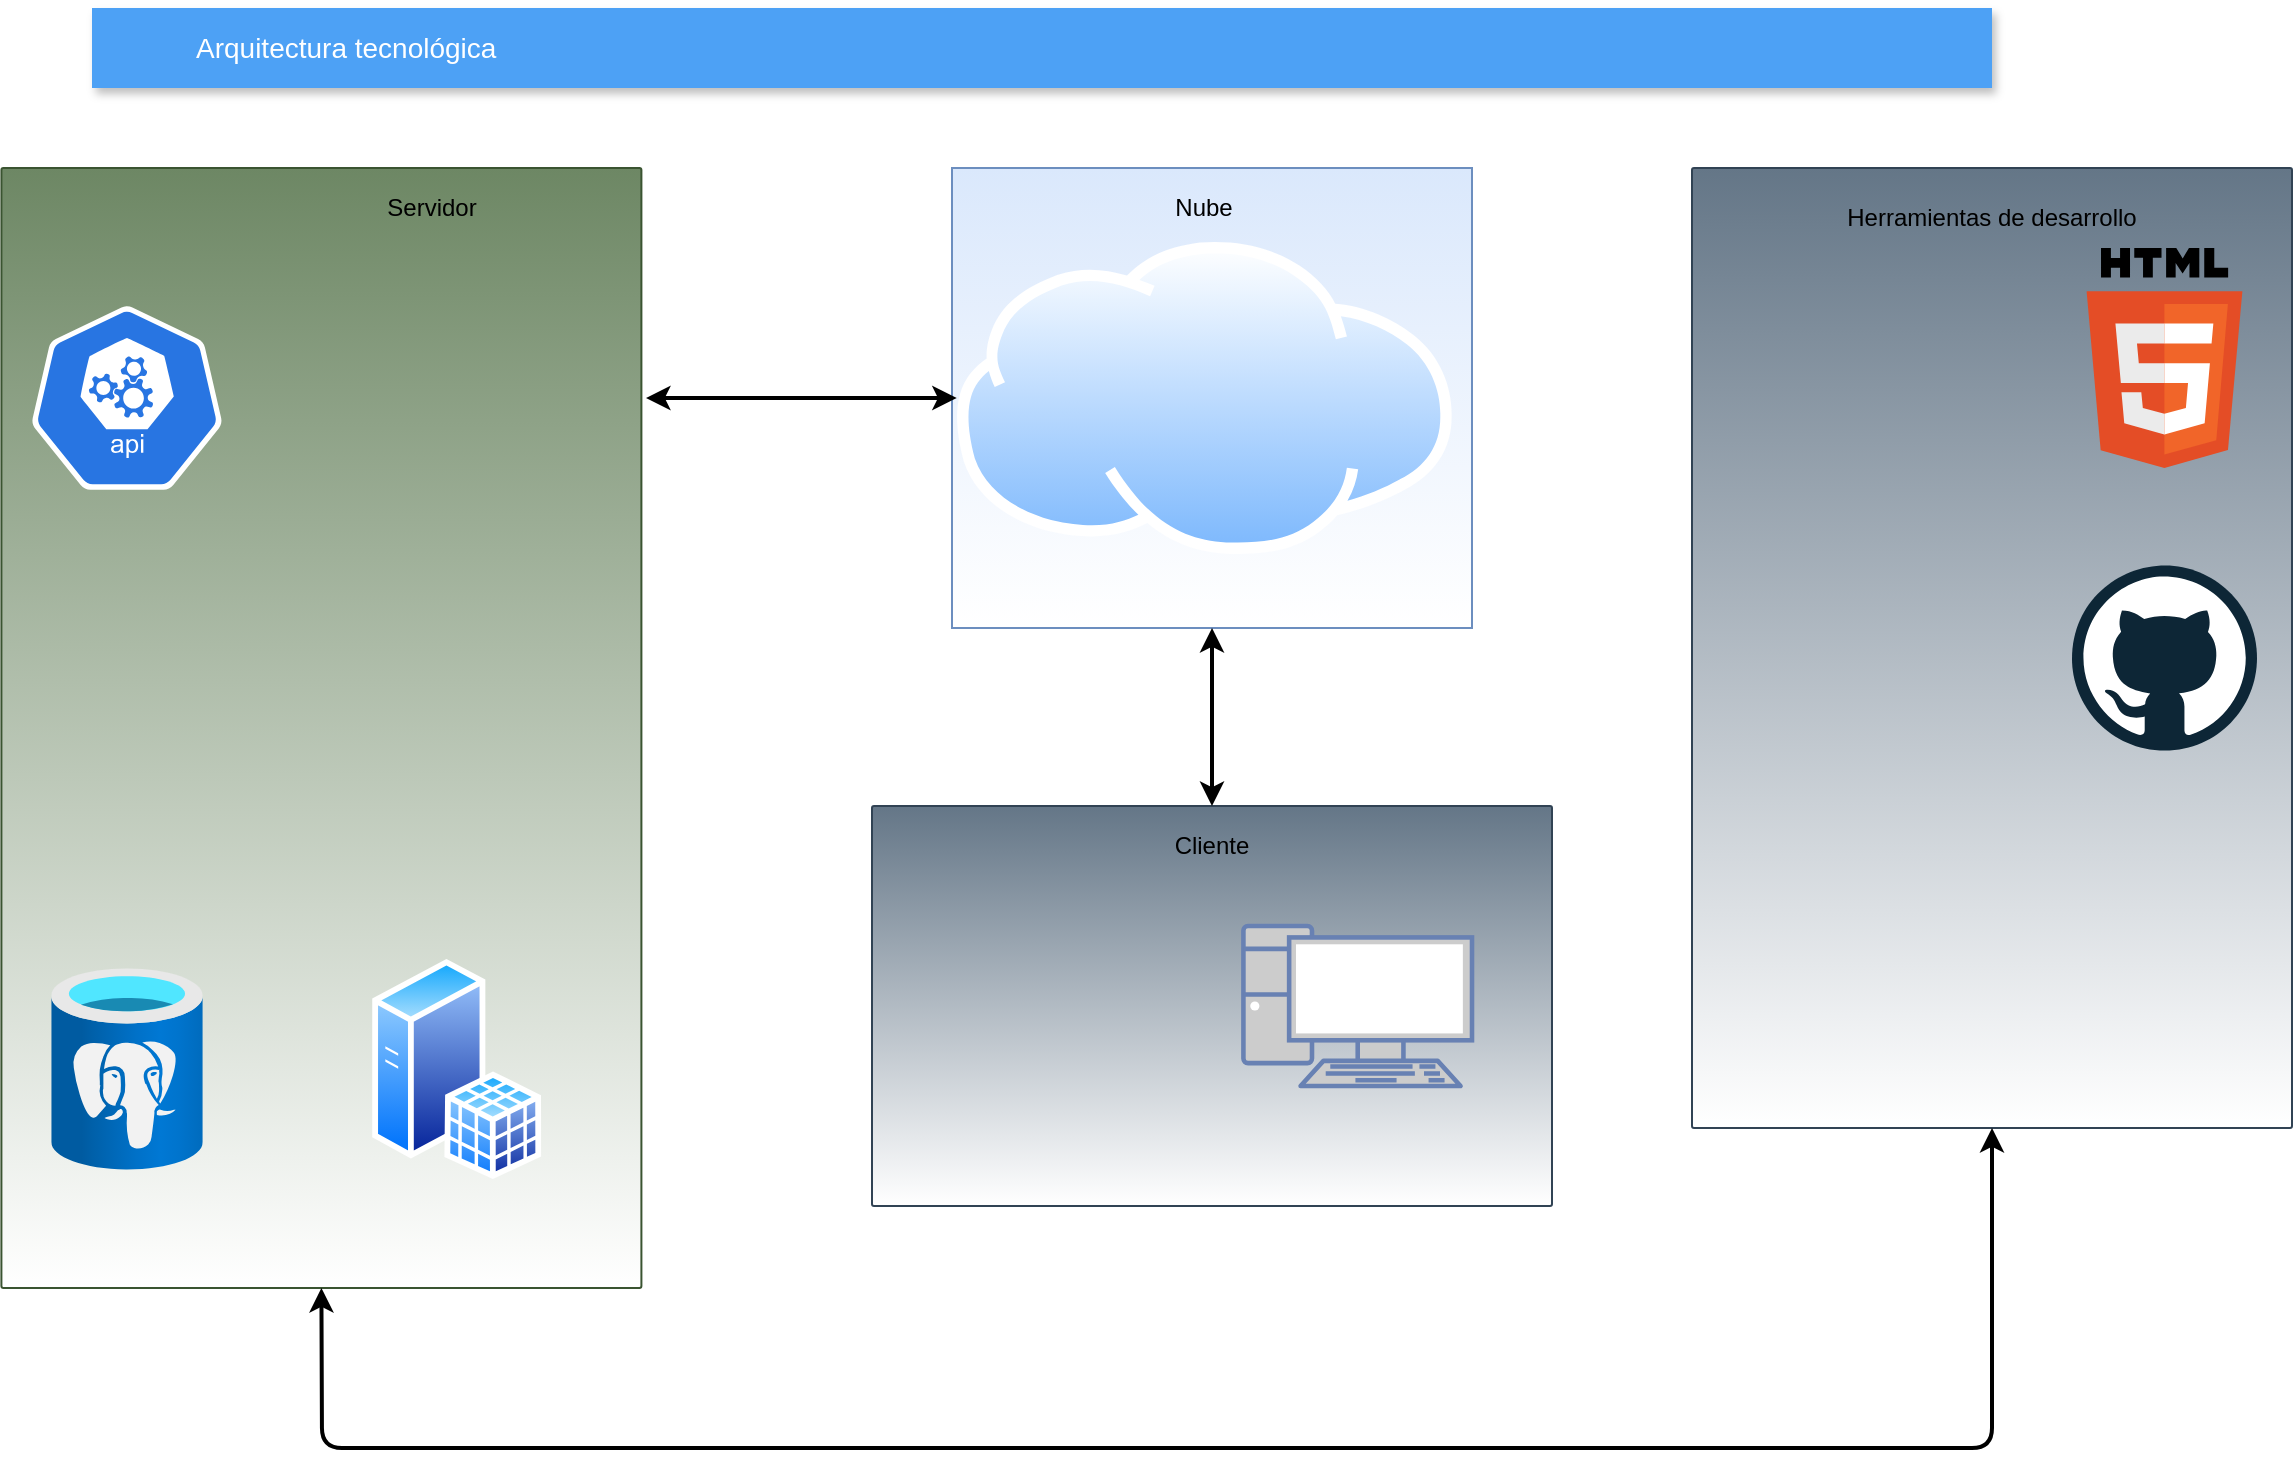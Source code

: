 <mxfile version="13.7.9" type="github">
  <diagram id="d1ab7348-05c3-a1e3-ca4d-12c340fd6b49" name="Page-1">
    <mxGraphModel dx="1221" dy="682" grid="1" gridSize="10" guides="1" tooltips="1" connect="1" arrows="1" fold="1" page="1" pageScale="1" pageWidth="1169" pageHeight="827" background="#ffffff" math="0" shadow="0">
      <root>
        <mxCell id="0" />
        <mxCell id="1" parent="0" />
        <mxCell id="WjdJllKKXcpfsNg5wRYy-150" value="" style="rounded=1;absoluteArcSize=1;arcSize=2;html=1;strokeColor=#314354;shadow=0;dashed=0;fontSize=12;fontColor=#ffffff;align=left;verticalAlign=top;spacing=10;spacingTop=-4;fillColor=#647687;gradientColor=#ffffff;" vertex="1" parent="1">
          <mxGeometry x="910" y="120" width="300" height="480" as="geometry" />
        </mxCell>
        <mxCell id="9" value="Arquitectura tecnológica&amp;nbsp;" style="fillColor=#4DA1F5;strokeColor=none;shadow=1;gradientColor=none;fontSize=14;align=left;spacingLeft=50;fontColor=#ffffff;html=1;" parent="1" vertex="1">
          <mxGeometry x="110" y="40" width="950" height="40" as="geometry" />
        </mxCell>
        <mxCell id="127" value="" style="rounded=1;absoluteArcSize=1;arcSize=2;html=1;strokeColor=#314354;shadow=0;dashed=0;fontSize=12;fontColor=#ffffff;align=left;verticalAlign=top;spacing=10;spacingTop=-4;fillColor=#647687;gradientColor=#ffffff;" parent="1" vertex="1">
          <mxGeometry x="500" y="439" width="340" height="200" as="geometry" />
        </mxCell>
        <mxCell id="WiQ0yOHPkbGV6hAPH20B-163" value="" style="rounded=1;absoluteArcSize=1;arcSize=2;html=1;strokeColor=#3A5431;shadow=0;dashed=0;fontSize=12;fontColor=#ffffff;align=left;verticalAlign=top;spacing=10;spacingTop=-4;fillColor=#6d8764;gradientColor=#ffffff;" parent="1" vertex="1">
          <mxGeometry x="64.7" y="120" width="320" height="560" as="geometry" />
        </mxCell>
        <mxCell id="WiQ0yOHPkbGV6hAPH20B-164" value="" style="html=1;dashed=0;whitespace=wrap;fillColor=#2875E2;strokeColor=#ffffff;points=[[0.005,0.63,0],[0.1,0.2,0],[0.9,0.2,0],[0.5,0,0],[0.995,0.63,0],[0.72,0.99,0],[0.5,1,0],[0.28,0.99,0]];shape=mxgraph.kubernetes.icon;prIcon=api" parent="1" vertex="1">
          <mxGeometry x="80" y="185" width="95" height="100" as="geometry" />
        </mxCell>
        <mxCell id="WiQ0yOHPkbGV6hAPH20B-169" value="Servidor" style="text;html=1;strokeColor=none;fillColor=none;align=center;verticalAlign=middle;whiteSpace=wrap;rounded=0;" parent="1" vertex="1">
          <mxGeometry x="260" y="130" width="40" height="20" as="geometry" />
        </mxCell>
        <mxCell id="WiQ0yOHPkbGV6hAPH20B-171" value="" style="aspect=fixed;perimeter=ellipsePerimeter;html=1;align=center;shadow=0;dashed=0;spacingTop=3;image;image=img/lib/active_directory/sql_server.svg;" parent="1" vertex="1">
          <mxGeometry x="250" y="515.5" width="84.7" height="110" as="geometry" />
        </mxCell>
        <mxCell id="WiQ0yOHPkbGV6hAPH20B-173" value="" style="fontColor=#0066CC;verticalAlign=top;verticalLabelPosition=bottom;labelPosition=center;align=center;html=1;outlineConnect=0;fillColor=#CCCCCC;strokeColor=#6881B3;gradientColor=none;gradientDirection=north;strokeWidth=2;shape=mxgraph.networks.pc;" parent="1" vertex="1">
          <mxGeometry x="685.71" y="499" width="114.29" height="80" as="geometry" />
        </mxCell>
        <mxCell id="WiQ0yOHPkbGV6hAPH20B-174" value="" style="shape=image;html=1;verticalAlign=top;verticalLabelPosition=bottom;labelBackgroundColor=#ffffff;imageAspect=0;aspect=fixed;image=https://cdn4.iconfinder.com/data/icons/logos-and-brands/512/187_Js_logo_logos-128.png" parent="1" vertex="1">
          <mxGeometry x="920" y="460" width="100" height="100" as="geometry" />
        </mxCell>
        <mxCell id="acN4gz7JGneFuQeG339R-127" value="" style="dashed=0;outlineConnect=0;html=1;align=center;labelPosition=center;verticalLabelPosition=bottom;verticalAlign=top;shape=mxgraph.weblogos.html5" parent="1" vertex="1">
          <mxGeometry x="1107.3" y="160" width="77.89" height="110" as="geometry" />
        </mxCell>
        <mxCell id="acN4gz7JGneFuQeG339R-128" value="" style="shape=image;html=1;verticalAlign=top;verticalLabelPosition=bottom;labelBackgroundColor=#ffffff;imageAspect=0;aspect=fixed;image=https://cdn3.iconfinder.com/data/icons/logos-3/250/angular-128.png" parent="1" vertex="1">
          <mxGeometry x="237.35" y="185" width="110" height="110" as="geometry" />
        </mxCell>
        <mxCell id="acN4gz7JGneFuQeG339R-129" value="" style="shape=image;html=1;verticalAlign=top;verticalLabelPosition=bottom;labelBackgroundColor=#ffffff;imageAspect=0;aspect=fixed;image=https://cdn1.iconfinder.com/data/icons/logotypes/32/badge-css-3-128.png" parent="1" vertex="1">
          <mxGeometry x="920" y="170" width="100" height="100" as="geometry" />
        </mxCell>
        <mxCell id="acN4gz7JGneFuQeG339R-130" value="" style="shape=image;html=1;verticalAlign=top;verticalLabelPosition=bottom;labelBackgroundColor=#ffffff;imageAspect=0;aspect=fixed;image=https://cdn4.iconfinder.com/data/icons/web-development-5/500/checked-www-domain-window-128.png" parent="1" vertex="1">
          <mxGeometry x="515" y="469" width="140" height="140" as="geometry" />
        </mxCell>
        <mxCell id="acN4gz7JGneFuQeG339R-132" value="Cliente" style="text;html=1;strokeColor=none;fillColor=none;align=center;verticalAlign=middle;whiteSpace=wrap;rounded=0;" parent="1" vertex="1">
          <mxGeometry x="610" y="449" width="120" height="20" as="geometry" />
        </mxCell>
        <mxCell id="WjdJllKKXcpfsNg5wRYy-127" value="" style="shape=image;html=1;verticalAlign=top;verticalLabelPosition=bottom;labelBackgroundColor=#ffffff;imageAspect=0;aspect=fixed;image=https://cdn4.iconfinder.com/data/icons/logos-and-brands/512/97_Docker_logo_logos-128.png" vertex="1" parent="1">
          <mxGeometry x="72.5" y="345" width="110" height="110" as="geometry" />
        </mxCell>
        <mxCell id="WjdJllKKXcpfsNg5wRYy-130" value="Herramientas de desarrollo" style="text;html=1;strokeColor=none;fillColor=none;align=center;verticalAlign=middle;whiteSpace=wrap;rounded=0;" vertex="1" parent="1">
          <mxGeometry x="980" y="130" width="160" height="30" as="geometry" />
        </mxCell>
        <mxCell id="WjdJllKKXcpfsNg5wRYy-131" value="" style="shape=image;html=1;verticalAlign=top;verticalLabelPosition=bottom;labelBackgroundColor=#ffffff;imageAspect=0;aspect=fixed;image=https://cdn3.iconfinder.com/data/icons/logos-3/250/angular-128.png" vertex="1" parent="1">
          <mxGeometry x="1091.25" y="448" width="110" height="110" as="geometry" />
        </mxCell>
        <mxCell id="WjdJllKKXcpfsNg5wRYy-133" value="" style="aspect=fixed;html=1;points=[];align=center;image;fontSize=12;image=img/lib/azure2/databases/Azure_Database_PostgreSQL_Server.svg;gradientColor=#ffffff;" vertex="1" parent="1">
          <mxGeometry x="89.63" y="520" width="75.75" height="101" as="geometry" />
        </mxCell>
        <mxCell id="WjdJllKKXcpfsNg5wRYy-135" value="" style="group;fillColor=#76608a;strokeColor=#432D57;fontColor=#ffffff;" vertex="1" connectable="0" parent="1">
          <mxGeometry x="540" y="120" width="260" height="230" as="geometry" />
        </mxCell>
        <mxCell id="WjdJllKKXcpfsNg5wRYy-134" value="" style="group" vertex="1" connectable="0" parent="WjdJllKKXcpfsNg5wRYy-135">
          <mxGeometry width="260" height="230" as="geometry" />
        </mxCell>
        <mxCell id="2" value="" style="fillColor=#dae8fc;strokeColor=#6c8ebf;shadow=0;fontSize=14;align=left;spacing=10;9E9E9E;verticalAlign=top;spacingTop=-4;fontStyle=0;spacingLeft=40;html=1;gradientColor=#ffffff;" parent="WjdJllKKXcpfsNg5wRYy-134" vertex="1">
          <mxGeometry width="260" height="230" as="geometry" />
        </mxCell>
        <mxCell id="WiQ0yOHPkbGV6hAPH20B-170" value="" style="aspect=fixed;perimeter=ellipsePerimeter;html=1;align=center;shadow=0;dashed=0;spacingTop=3;image;image=img/lib/active_directory/internet_cloud.svg;" parent="WjdJllKKXcpfsNg5wRYy-134" vertex="1">
          <mxGeometry x="2.37" y="37" width="247.63" height="156" as="geometry" />
        </mxCell>
        <mxCell id="WjdJllKKXcpfsNg5wRYy-128" value="" style="shape=image;html=1;verticalAlign=top;verticalLabelPosition=bottom;labelBackgroundColor=#ffffff;imageAspect=0;aspect=fixed;image=https://cdn4.iconfinder.com/data/icons/logos-and-brands/512/97_Docker_logo_logos-128.png" vertex="1" parent="WjdJllKKXcpfsNg5wRYy-134">
          <mxGeometry x="71.18" y="50" width="110" height="110" as="geometry" />
        </mxCell>
        <mxCell id="WjdJllKKXcpfsNg5wRYy-132" value="Nube" style="text;html=1;strokeColor=none;fillColor=none;align=center;verticalAlign=middle;whiteSpace=wrap;rounded=0;" vertex="1" parent="WjdJllKKXcpfsNg5wRYy-134">
          <mxGeometry x="106.18" y="10" width="40" height="20" as="geometry" />
        </mxCell>
        <mxCell id="WjdJllKKXcpfsNg5wRYy-140" value="" style="shape=image;html=1;verticalAlign=top;verticalLabelPosition=bottom;labelBackgroundColor=#ffffff;imageAspect=0;aspect=fixed;image=https://cdn4.iconfinder.com/data/icons/logos-and-brands/512/233_Node_Js_logo-128.png;gradientColor=#ffffff;" vertex="1" parent="1">
          <mxGeometry x="920" y="310" width="110" height="110" as="geometry" />
        </mxCell>
        <mxCell id="WjdJllKKXcpfsNg5wRYy-141" value="" style="dashed=0;outlineConnect=0;html=1;align=center;labelPosition=center;verticalLabelPosition=bottom;verticalAlign=top;shape=mxgraph.weblogos.github;gradientColor=#ffffff;" vertex="1" parent="1">
          <mxGeometry x="1100" y="318.75" width="92.5" height="92.5" as="geometry" />
        </mxCell>
        <mxCell id="WjdJllKKXcpfsNg5wRYy-142" value="" style="endArrow=classic;startArrow=classic;html=1;exitX=0.5;exitY=1;exitDx=0;exitDy=0;entryX=0.5;entryY=1;entryDx=0;entryDy=0;strokeWidth=2;" edge="1" parent="1" source="WiQ0yOHPkbGV6hAPH20B-163" target="WjdJllKKXcpfsNg5wRYy-150">
          <mxGeometry width="50" height="50" relative="1" as="geometry">
            <mxPoint x="680" y="500" as="sourcePoint" />
            <mxPoint x="1115" y="590.0" as="targetPoint" />
            <Array as="points">
              <mxPoint x="225" y="760" />
              <mxPoint x="1060" y="760" />
            </Array>
          </mxGeometry>
        </mxCell>
        <mxCell id="WjdJllKKXcpfsNg5wRYy-152" style="edgeStyle=orthogonalEdgeStyle;rounded=0;orthogonalLoop=1;jettySize=auto;html=1;exitX=0.5;exitY=1;exitDx=0;exitDy=0;" edge="1" parent="1" source="acN4gz7JGneFuQeG339R-132" target="acN4gz7JGneFuQeG339R-132">
          <mxGeometry relative="1" as="geometry" />
        </mxCell>
        <mxCell id="WjdJllKKXcpfsNg5wRYy-153" value="" style="endArrow=classic;startArrow=classic;html=1;entryX=0.5;entryY=1;entryDx=0;entryDy=0;exitX=0.5;exitY=0;exitDx=0;exitDy=0;strokeWidth=2;" edge="1" parent="1" source="127" target="2">
          <mxGeometry width="50" height="50" relative="1" as="geometry">
            <mxPoint x="630" y="500" as="sourcePoint" />
            <mxPoint x="680" y="450" as="targetPoint" />
          </mxGeometry>
        </mxCell>
        <mxCell id="WjdJllKKXcpfsNg5wRYy-154" value="" style="endArrow=classic;startArrow=classic;html=1;strokeWidth=2;entryX=0;entryY=0.5;entryDx=0;entryDy=0;" edge="1" parent="1" target="WiQ0yOHPkbGV6hAPH20B-170">
          <mxGeometry width="50" height="50" relative="1" as="geometry">
            <mxPoint x="387" y="235" as="sourcePoint" />
            <mxPoint x="680" y="330" as="targetPoint" />
          </mxGeometry>
        </mxCell>
      </root>
    </mxGraphModel>
  </diagram>
</mxfile>
